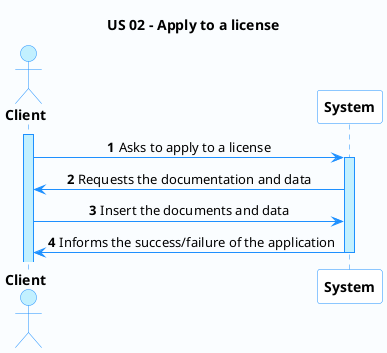 @startuml

'-Style----------------------------------------------------------------------------------------------------------------

autonumber

skinparam DefaultTextAlignment center

skinparam BackgroundColor #fafdff

skinparam participant {
    BackgroundColor AWS_BG_COLOR
    BorderColor AWS_BORDER_COLOR
}

skinparam sequence {
    LifeLineBorderColor DodgerBlue
    LifeLineBackgroundColor APPLICATION

    ActorBackgroundColor APPLICATION
    ActorBorderColor DodgerBlue

    BackgroundColor #FFFFFF
    ArrowColor DodgerBlue
    BorderColor DodgerBlue
    ParticipantBorderColor DodgerBlue

    GroupBorderColor #082642
    GroupBackgroundColor APPLICATION
}


'-Title----------------------------------------------------------------------------------------------------------------

title US 02 - Apply to a license

'-Actors/Participants--------------------------------------------------------------------------------------------------

actor "<b>Client" as A
participant "<b>System" as CR


'-Associations---------------------------------------------------------------------------------------------------------

activate A

A -> CR: Asks to apply to a license
activate CR


CR -> A: Requests the documentation and data

A -> CR: Insert the documents and data
CR -> A: Informs the success/failure of the application

deactivate CR
'----------------------------------------------------------------------------------------------------------------------

@enduml